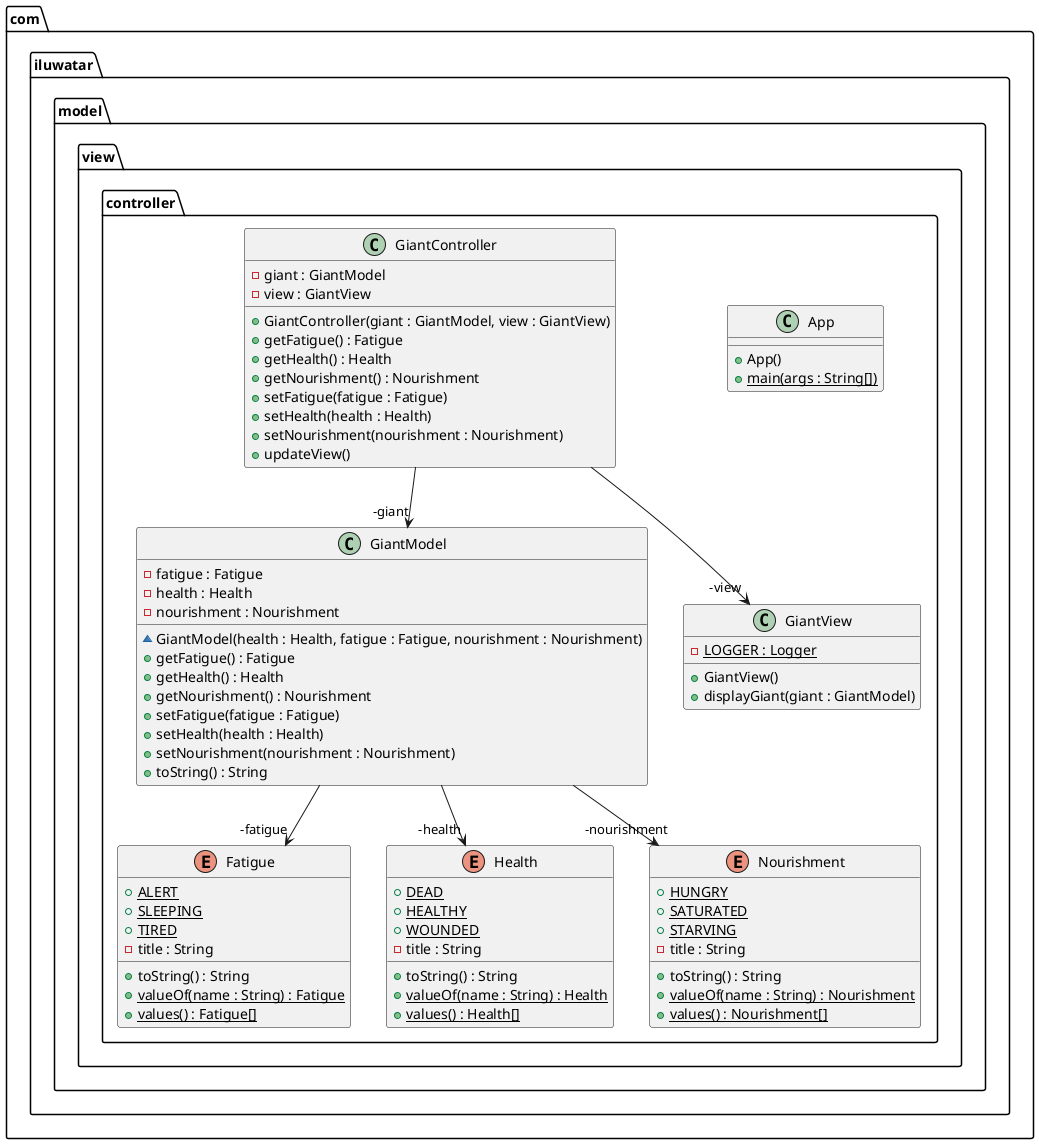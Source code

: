 @startuml
package com.iluwatar.model.view.controller {
  class App {
    + App()
    + main(args : String[]) {static}
  }
  enum Fatigue {
    + ALERT {static}
    + SLEEPING {static}
    + TIRED {static}
    - title : String
    + toString() : String
    + valueOf(name : String) : Fatigue {static}
    + values() : Fatigue[] {static}
  }
  class GiantController {
    - giant : GiantModel
    - view : GiantView
    + GiantController(giant : GiantModel, view : GiantView)
    + getFatigue() : Fatigue
    + getHealth() : Health
    + getNourishment() : Nourishment
    + setFatigue(fatigue : Fatigue)
    + setHealth(health : Health)
    + setNourishment(nourishment : Nourishment)
    + updateView()
  }
  class GiantModel {
    - fatigue : Fatigue
    - health : Health
    - nourishment : Nourishment
    ~ GiantModel(health : Health, fatigue : Fatigue, nourishment : Nourishment)
    + getFatigue() : Fatigue
    + getHealth() : Health
    + getNourishment() : Nourishment
    + setFatigue(fatigue : Fatigue)
    + setHealth(health : Health)
    + setNourishment(nourishment : Nourishment)
    + toString() : String
  }
  class GiantView {
    - LOGGER : Logger {static}
    + GiantView()
    + displayGiant(giant : GiantModel)
  }
  enum Health {
    + DEAD {static}
    + HEALTHY {static}
    + WOUNDED {static}
    - title : String
    + toString() : String
    + valueOf(name : String) : Health {static}
    + values() : Health[] {static}
  }
  enum Nourishment {
    + HUNGRY {static}
    + SATURATED {static}
    + STARVING {static}
    - title : String
    + toString() : String
    + valueOf(name : String) : Nourishment {static}
    + values() : Nourishment[] {static}
  }
}
GiantModel -->  "-nourishment" Nourishment
GiantController -->  "-giant" GiantModel
GiantModel -->  "-fatigue" Fatigue
GiantModel -->  "-health" Health
GiantController -->  "-view" GiantView
@enduml